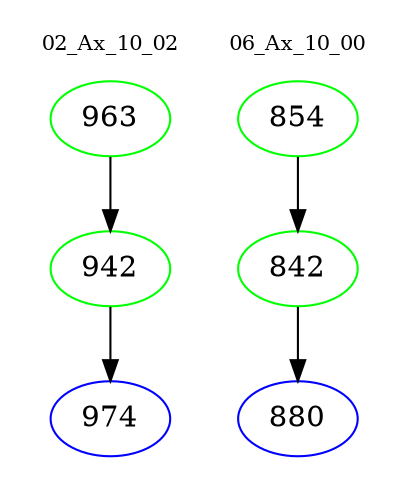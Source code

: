 digraph{
subgraph cluster_0 {
color = white
label = "02_Ax_10_02";
fontsize=10;
T0_963 [label="963", color="green"]
T0_963 -> T0_942 [color="black"]
T0_942 [label="942", color="green"]
T0_942 -> T0_974 [color="black"]
T0_974 [label="974", color="blue"]
}
subgraph cluster_1 {
color = white
label = "06_Ax_10_00";
fontsize=10;
T1_854 [label="854", color="green"]
T1_854 -> T1_842 [color="black"]
T1_842 [label="842", color="green"]
T1_842 -> T1_880 [color="black"]
T1_880 [label="880", color="blue"]
}
}
